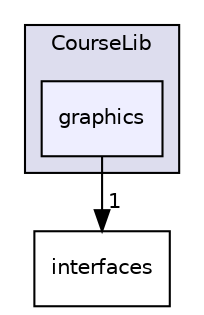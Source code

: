 digraph "Course/CourseLib/graphics" {
  compound=true
  node [ fontsize="10", fontname="Helvetica"];
  edge [ labelfontsize="10", labelfontname="Helvetica"];
  subgraph clusterdir_073dd5d248e348c36f44047f329142b1 {
    graph [ bgcolor="#ddddee", pencolor="black", label="CourseLib" fontname="Helvetica", fontsize="10", URL="dir_073dd5d248e348c36f44047f329142b1.html"]
  dir_d52b4591e84c32d25458d8cd7834762a [shape=box, label="graphics", style="filled", fillcolor="#eeeeff", pencolor="black", URL="dir_d52b4591e84c32d25458d8cd7834762a.html"];
  }
  dir_31ecbf5764a97f048ee4b40f23fa60f9 [shape=box label="interfaces" URL="dir_31ecbf5764a97f048ee4b40f23fa60f9.html"];
  dir_d52b4591e84c32d25458d8cd7834762a->dir_31ecbf5764a97f048ee4b40f23fa60f9 [headlabel="1", labeldistance=1.5 headhref="dir_000005_000006.html"];
}
